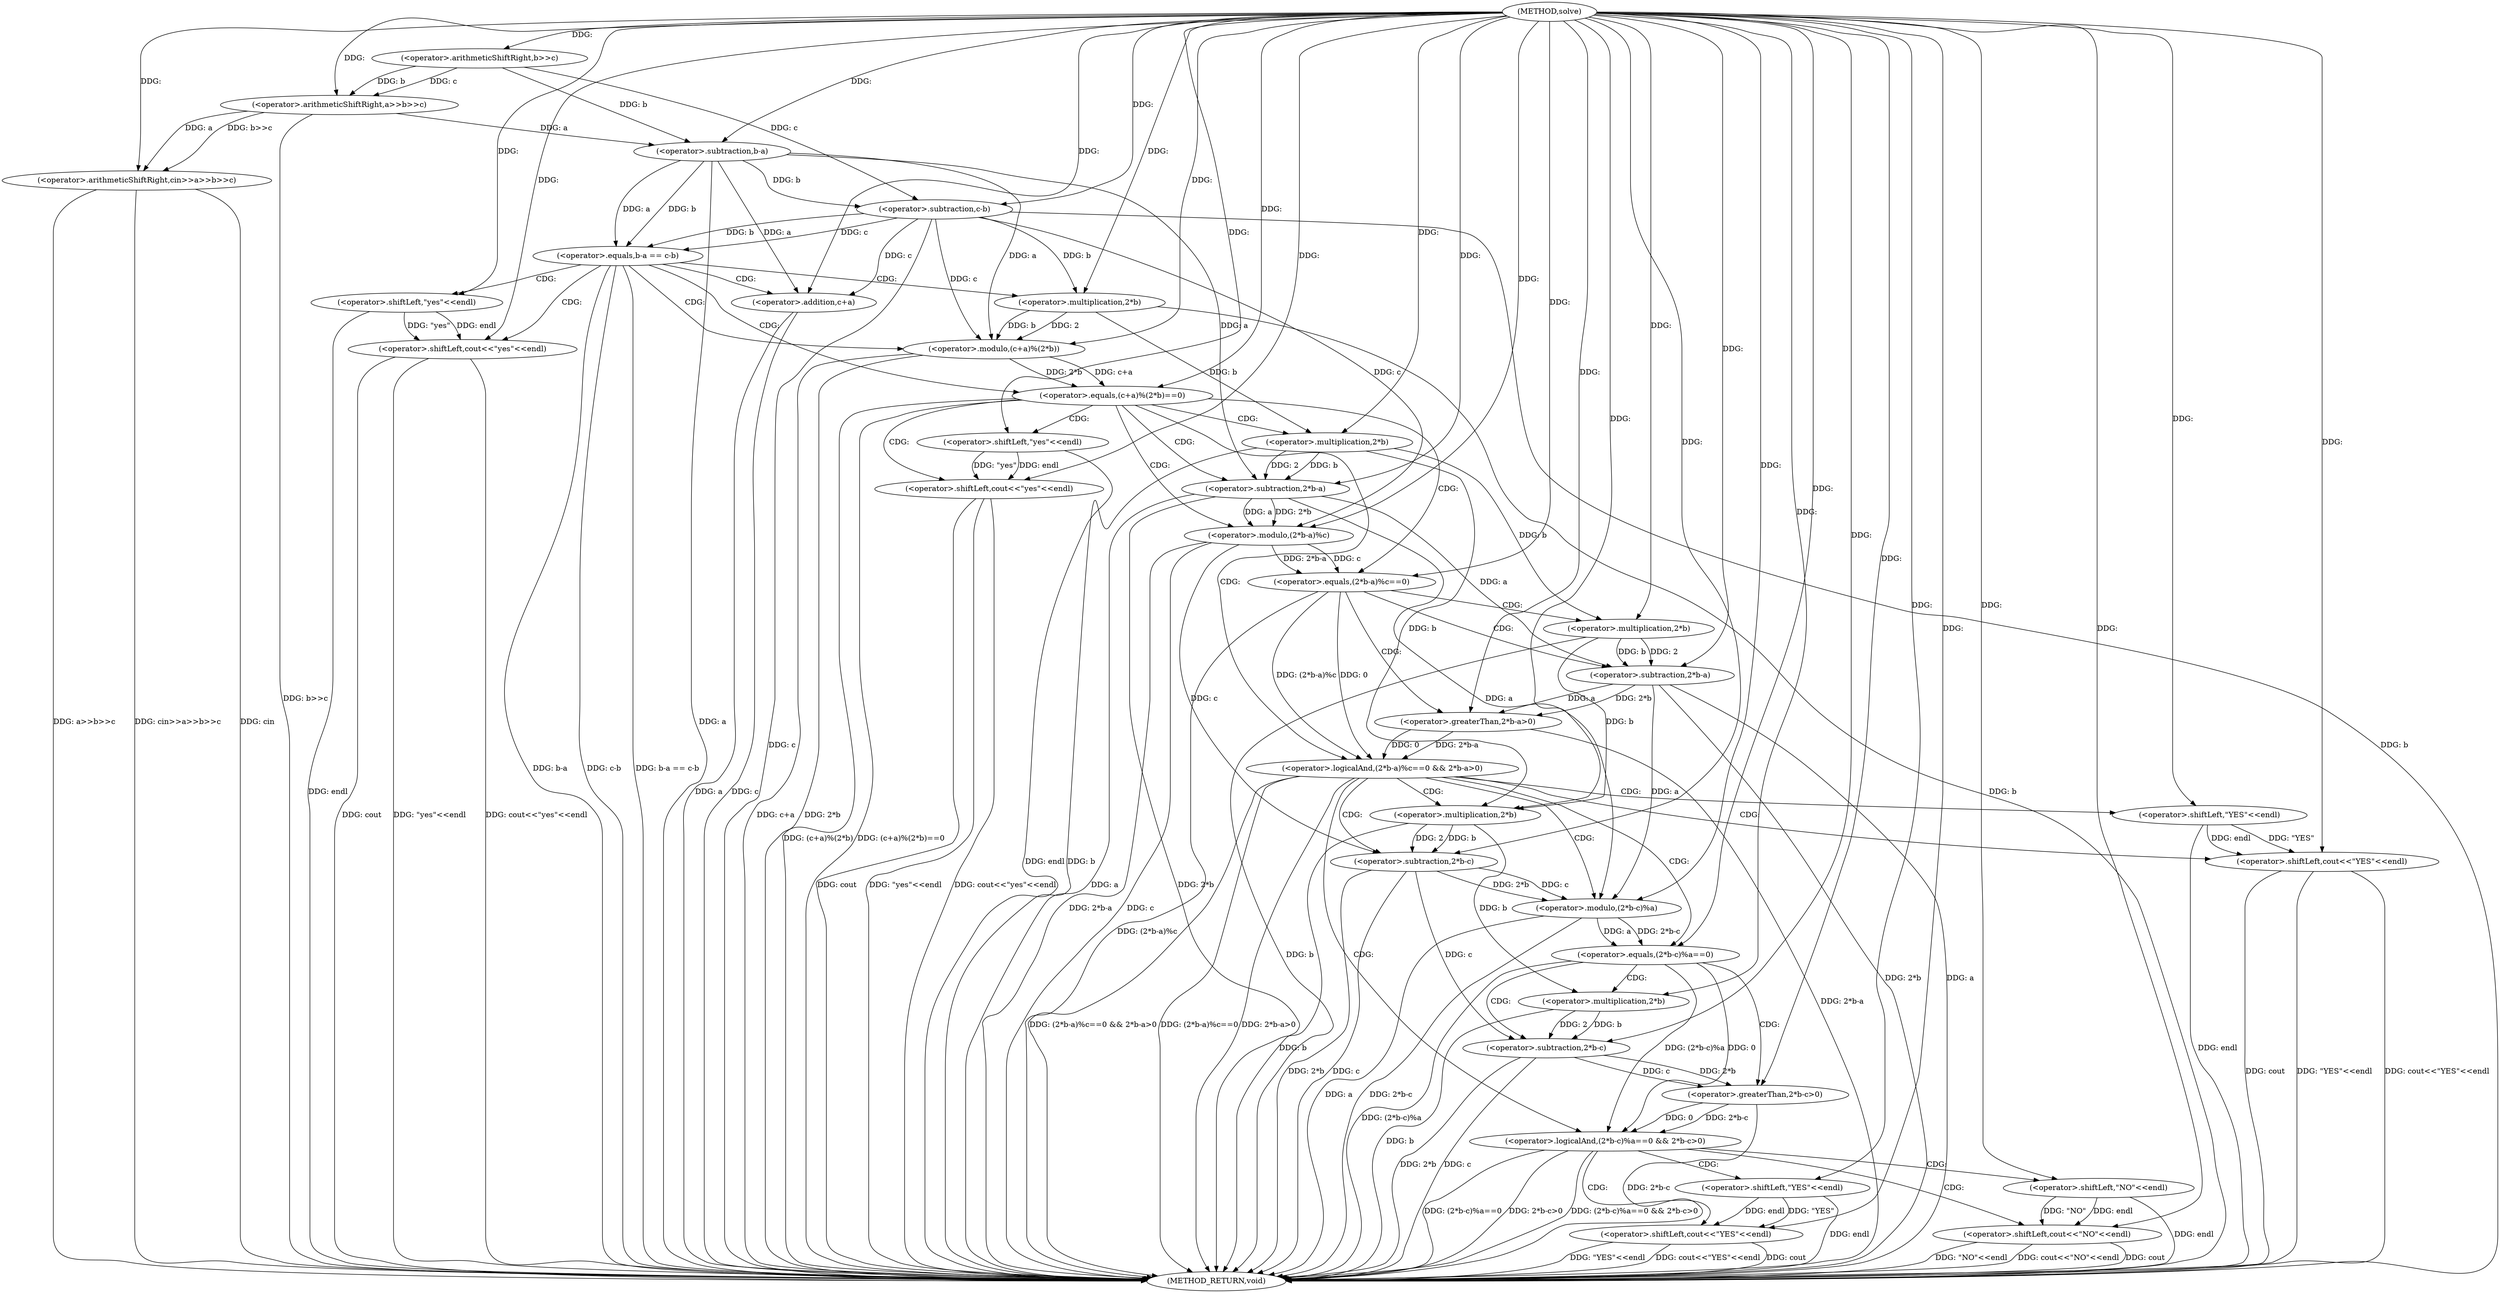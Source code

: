 digraph "solve" {  
"1000252" [label = "(METHOD,solve)" ]
"1000353" [label = "(METHOD_RETURN,void)" ]
"1000259" [label = "(<operator>.arithmeticShiftRight,cin>>a>>b>>c)" ]
"1000267" [label = "(<operator>.equals,b-a == c-b)" ]
"1000261" [label = "(<operator>.arithmeticShiftRight,a>>b>>c)" ]
"1000275" [label = "(<operator>.shiftLeft,cout<<\"yes\"<<endl)" ]
"1000263" [label = "(<operator>.arithmeticShiftRight,b>>c)" ]
"1000268" [label = "(<operator>.subtraction,b-a)" ]
"1000271" [label = "(<operator>.subtraction,c-b)" ]
"1000282" [label = "(<operator>.equals,(c+a)%(2*b)==0)" ]
"1000277" [label = "(<operator>.shiftLeft,\"yes\"<<endl)" ]
"1000292" [label = "(<operator>.shiftLeft,cout<<\"yes\"<<endl)" ]
"1000283" [label = "(<operator>.modulo,(c+a)%(2*b))" ]
"1000299" [label = "(<operator>.logicalAnd,(2*b-a)%c==0 && 2*b-a>0)" ]
"1000284" [label = "(<operator>.addition,c+a)" ]
"1000287" [label = "(<operator>.multiplication,2*b)" ]
"1000294" [label = "(<operator>.shiftLeft,\"yes\"<<endl)" ]
"1000317" [label = "(<operator>.shiftLeft,cout<<\"YES\"<<endl)" ]
"1000300" [label = "(<operator>.equals,(2*b-a)%c==0)" ]
"1000309" [label = "(<operator>.greaterThan,2*b-a>0)" ]
"1000324" [label = "(<operator>.logicalAnd,(2*b-c)%a==0 && 2*b-c>0)" ]
"1000301" [label = "(<operator>.modulo,(2*b-a)%c)" ]
"1000310" [label = "(<operator>.subtraction,2*b-a)" ]
"1000319" [label = "(<operator>.shiftLeft,\"YES\"<<endl)" ]
"1000342" [label = "(<operator>.shiftLeft,cout<<\"YES\"<<endl)" ]
"1000348" [label = "(<operator>.shiftLeft,cout<<\"NO\"<<endl)" ]
"1000302" [label = "(<operator>.subtraction,2*b-a)" ]
"1000311" [label = "(<operator>.multiplication,2*b)" ]
"1000325" [label = "(<operator>.equals,(2*b-c)%a==0)" ]
"1000334" [label = "(<operator>.greaterThan,2*b-c>0)" ]
"1000303" [label = "(<operator>.multiplication,2*b)" ]
"1000326" [label = "(<operator>.modulo,(2*b-c)%a)" ]
"1000335" [label = "(<operator>.subtraction,2*b-c)" ]
"1000344" [label = "(<operator>.shiftLeft,\"YES\"<<endl)" ]
"1000350" [label = "(<operator>.shiftLeft,\"NO\"<<endl)" ]
"1000327" [label = "(<operator>.subtraction,2*b-c)" ]
"1000336" [label = "(<operator>.multiplication,2*b)" ]
"1000328" [label = "(<operator>.multiplication,2*b)" ]
  "1000261" -> "1000353"  [ label = "DDG: b>>c"] 
  "1000259" -> "1000353"  [ label = "DDG: a>>b>>c"] 
  "1000259" -> "1000353"  [ label = "DDG: cin>>a>>b>>c"] 
  "1000268" -> "1000353"  [ label = "DDG: a"] 
  "1000267" -> "1000353"  [ label = "DDG: b-a"] 
  "1000271" -> "1000353"  [ label = "DDG: c"] 
  "1000271" -> "1000353"  [ label = "DDG: b"] 
  "1000267" -> "1000353"  [ label = "DDG: c-b"] 
  "1000267" -> "1000353"  [ label = "DDG: b-a == c-b"] 
  "1000284" -> "1000353"  [ label = "DDG: c"] 
  "1000284" -> "1000353"  [ label = "DDG: a"] 
  "1000283" -> "1000353"  [ label = "DDG: c+a"] 
  "1000287" -> "1000353"  [ label = "DDG: b"] 
  "1000283" -> "1000353"  [ label = "DDG: 2*b"] 
  "1000282" -> "1000353"  [ label = "DDG: (c+a)%(2*b)"] 
  "1000282" -> "1000353"  [ label = "DDG: (c+a)%(2*b)==0"] 
  "1000303" -> "1000353"  [ label = "DDG: b"] 
  "1000302" -> "1000353"  [ label = "DDG: 2*b"] 
  "1000302" -> "1000353"  [ label = "DDG: a"] 
  "1000301" -> "1000353"  [ label = "DDG: 2*b-a"] 
  "1000301" -> "1000353"  [ label = "DDG: c"] 
  "1000300" -> "1000353"  [ label = "DDG: (2*b-a)%c"] 
  "1000299" -> "1000353"  [ label = "DDG: (2*b-a)%c==0"] 
  "1000311" -> "1000353"  [ label = "DDG: b"] 
  "1000310" -> "1000353"  [ label = "DDG: 2*b"] 
  "1000310" -> "1000353"  [ label = "DDG: a"] 
  "1000309" -> "1000353"  [ label = "DDG: 2*b-a"] 
  "1000299" -> "1000353"  [ label = "DDG: 2*b-a>0"] 
  "1000299" -> "1000353"  [ label = "DDG: (2*b-a)%c==0 && 2*b-a>0"] 
  "1000328" -> "1000353"  [ label = "DDG: b"] 
  "1000327" -> "1000353"  [ label = "DDG: 2*b"] 
  "1000327" -> "1000353"  [ label = "DDG: c"] 
  "1000326" -> "1000353"  [ label = "DDG: 2*b-c"] 
  "1000326" -> "1000353"  [ label = "DDG: a"] 
  "1000325" -> "1000353"  [ label = "DDG: (2*b-c)%a"] 
  "1000324" -> "1000353"  [ label = "DDG: (2*b-c)%a==0"] 
  "1000336" -> "1000353"  [ label = "DDG: b"] 
  "1000335" -> "1000353"  [ label = "DDG: 2*b"] 
  "1000335" -> "1000353"  [ label = "DDG: c"] 
  "1000334" -> "1000353"  [ label = "DDG: 2*b-c"] 
  "1000324" -> "1000353"  [ label = "DDG: 2*b-c>0"] 
  "1000324" -> "1000353"  [ label = "DDG: (2*b-c)%a==0 && 2*b-c>0"] 
  "1000348" -> "1000353"  [ label = "DDG: cout"] 
  "1000350" -> "1000353"  [ label = "DDG: endl"] 
  "1000348" -> "1000353"  [ label = "DDG: \"NO\"<<endl"] 
  "1000348" -> "1000353"  [ label = "DDG: cout<<\"NO\"<<endl"] 
  "1000342" -> "1000353"  [ label = "DDG: cout"] 
  "1000344" -> "1000353"  [ label = "DDG: endl"] 
  "1000342" -> "1000353"  [ label = "DDG: \"YES\"<<endl"] 
  "1000342" -> "1000353"  [ label = "DDG: cout<<\"YES\"<<endl"] 
  "1000317" -> "1000353"  [ label = "DDG: cout"] 
  "1000319" -> "1000353"  [ label = "DDG: endl"] 
  "1000317" -> "1000353"  [ label = "DDG: \"YES\"<<endl"] 
  "1000317" -> "1000353"  [ label = "DDG: cout<<\"YES\"<<endl"] 
  "1000292" -> "1000353"  [ label = "DDG: cout"] 
  "1000294" -> "1000353"  [ label = "DDG: endl"] 
  "1000292" -> "1000353"  [ label = "DDG: \"yes\"<<endl"] 
  "1000292" -> "1000353"  [ label = "DDG: cout<<\"yes\"<<endl"] 
  "1000275" -> "1000353"  [ label = "DDG: cout"] 
  "1000277" -> "1000353"  [ label = "DDG: endl"] 
  "1000275" -> "1000353"  [ label = "DDG: \"yes\"<<endl"] 
  "1000275" -> "1000353"  [ label = "DDG: cout<<\"yes\"<<endl"] 
  "1000259" -> "1000353"  [ label = "DDG: cin"] 
  "1000252" -> "1000259"  [ label = "DDG: "] 
  "1000261" -> "1000259"  [ label = "DDG: b>>c"] 
  "1000261" -> "1000259"  [ label = "DDG: a"] 
  "1000252" -> "1000261"  [ label = "DDG: "] 
  "1000263" -> "1000261"  [ label = "DDG: c"] 
  "1000263" -> "1000261"  [ label = "DDG: b"] 
  "1000268" -> "1000267"  [ label = "DDG: b"] 
  "1000268" -> "1000267"  [ label = "DDG: a"] 
  "1000271" -> "1000267"  [ label = "DDG: b"] 
  "1000271" -> "1000267"  [ label = "DDG: c"] 
  "1000252" -> "1000263"  [ label = "DDG: "] 
  "1000263" -> "1000268"  [ label = "DDG: b"] 
  "1000252" -> "1000268"  [ label = "DDG: "] 
  "1000261" -> "1000268"  [ label = "DDG: a"] 
  "1000263" -> "1000271"  [ label = "DDG: c"] 
  "1000252" -> "1000271"  [ label = "DDG: "] 
  "1000268" -> "1000271"  [ label = "DDG: b"] 
  "1000252" -> "1000275"  [ label = "DDG: "] 
  "1000277" -> "1000275"  [ label = "DDG: \"yes\""] 
  "1000277" -> "1000275"  [ label = "DDG: endl"] 
  "1000252" -> "1000277"  [ label = "DDG: "] 
  "1000283" -> "1000282"  [ label = "DDG: 2*b"] 
  "1000283" -> "1000282"  [ label = "DDG: c+a"] 
  "1000252" -> "1000282"  [ label = "DDG: "] 
  "1000268" -> "1000283"  [ label = "DDG: a"] 
  "1000252" -> "1000283"  [ label = "DDG: "] 
  "1000271" -> "1000283"  [ label = "DDG: c"] 
  "1000287" -> "1000283"  [ label = "DDG: 2"] 
  "1000287" -> "1000283"  [ label = "DDG: b"] 
  "1000252" -> "1000292"  [ label = "DDG: "] 
  "1000294" -> "1000292"  [ label = "DDG: \"yes\""] 
  "1000294" -> "1000292"  [ label = "DDG: endl"] 
  "1000271" -> "1000284"  [ label = "DDG: c"] 
  "1000252" -> "1000284"  [ label = "DDG: "] 
  "1000268" -> "1000284"  [ label = "DDG: a"] 
  "1000252" -> "1000287"  [ label = "DDG: "] 
  "1000271" -> "1000287"  [ label = "DDG: b"] 
  "1000252" -> "1000294"  [ label = "DDG: "] 
  "1000300" -> "1000299"  [ label = "DDG: 0"] 
  "1000300" -> "1000299"  [ label = "DDG: (2*b-a)%c"] 
  "1000309" -> "1000299"  [ label = "DDG: 2*b-a"] 
  "1000309" -> "1000299"  [ label = "DDG: 0"] 
  "1000301" -> "1000300"  [ label = "DDG: 2*b-a"] 
  "1000301" -> "1000300"  [ label = "DDG: c"] 
  "1000252" -> "1000300"  [ label = "DDG: "] 
  "1000310" -> "1000309"  [ label = "DDG: a"] 
  "1000310" -> "1000309"  [ label = "DDG: 2*b"] 
  "1000252" -> "1000309"  [ label = "DDG: "] 
  "1000252" -> "1000317"  [ label = "DDG: "] 
  "1000319" -> "1000317"  [ label = "DDG: \"YES\""] 
  "1000319" -> "1000317"  [ label = "DDG: endl"] 
  "1000302" -> "1000301"  [ label = "DDG: 2*b"] 
  "1000302" -> "1000301"  [ label = "DDG: a"] 
  "1000252" -> "1000301"  [ label = "DDG: "] 
  "1000271" -> "1000301"  [ label = "DDG: c"] 
  "1000311" -> "1000310"  [ label = "DDG: 2"] 
  "1000311" -> "1000310"  [ label = "DDG: b"] 
  "1000302" -> "1000310"  [ label = "DDG: a"] 
  "1000252" -> "1000310"  [ label = "DDG: "] 
  "1000252" -> "1000319"  [ label = "DDG: "] 
  "1000325" -> "1000324"  [ label = "DDG: 0"] 
  "1000325" -> "1000324"  [ label = "DDG: (2*b-c)%a"] 
  "1000334" -> "1000324"  [ label = "DDG: 0"] 
  "1000334" -> "1000324"  [ label = "DDG: 2*b-c"] 
  "1000303" -> "1000302"  [ label = "DDG: b"] 
  "1000303" -> "1000302"  [ label = "DDG: 2"] 
  "1000252" -> "1000302"  [ label = "DDG: "] 
  "1000268" -> "1000302"  [ label = "DDG: a"] 
  "1000252" -> "1000311"  [ label = "DDG: "] 
  "1000303" -> "1000311"  [ label = "DDG: b"] 
  "1000326" -> "1000325"  [ label = "DDG: a"] 
  "1000326" -> "1000325"  [ label = "DDG: 2*b-c"] 
  "1000252" -> "1000325"  [ label = "DDG: "] 
  "1000335" -> "1000334"  [ label = "DDG: 2*b"] 
  "1000335" -> "1000334"  [ label = "DDG: c"] 
  "1000252" -> "1000334"  [ label = "DDG: "] 
  "1000252" -> "1000342"  [ label = "DDG: "] 
  "1000344" -> "1000342"  [ label = "DDG: \"YES\""] 
  "1000344" -> "1000342"  [ label = "DDG: endl"] 
  "1000252" -> "1000348"  [ label = "DDG: "] 
  "1000350" -> "1000348"  [ label = "DDG: endl"] 
  "1000350" -> "1000348"  [ label = "DDG: \"NO\""] 
  "1000252" -> "1000303"  [ label = "DDG: "] 
  "1000287" -> "1000303"  [ label = "DDG: b"] 
  "1000327" -> "1000326"  [ label = "DDG: 2*b"] 
  "1000327" -> "1000326"  [ label = "DDG: c"] 
  "1000302" -> "1000326"  [ label = "DDG: a"] 
  "1000310" -> "1000326"  [ label = "DDG: a"] 
  "1000252" -> "1000326"  [ label = "DDG: "] 
  "1000336" -> "1000335"  [ label = "DDG: 2"] 
  "1000336" -> "1000335"  [ label = "DDG: b"] 
  "1000327" -> "1000335"  [ label = "DDG: c"] 
  "1000252" -> "1000335"  [ label = "DDG: "] 
  "1000252" -> "1000344"  [ label = "DDG: "] 
  "1000252" -> "1000350"  [ label = "DDG: "] 
  "1000328" -> "1000327"  [ label = "DDG: 2"] 
  "1000328" -> "1000327"  [ label = "DDG: b"] 
  "1000301" -> "1000327"  [ label = "DDG: c"] 
  "1000252" -> "1000327"  [ label = "DDG: "] 
  "1000252" -> "1000336"  [ label = "DDG: "] 
  "1000328" -> "1000336"  [ label = "DDG: b"] 
  "1000252" -> "1000328"  [ label = "DDG: "] 
  "1000303" -> "1000328"  [ label = "DDG: b"] 
  "1000311" -> "1000328"  [ label = "DDG: b"] 
  "1000267" -> "1000277"  [ label = "CDG: "] 
  "1000267" -> "1000283"  [ label = "CDG: "] 
  "1000267" -> "1000282"  [ label = "CDG: "] 
  "1000267" -> "1000284"  [ label = "CDG: "] 
  "1000267" -> "1000287"  [ label = "CDG: "] 
  "1000267" -> "1000275"  [ label = "CDG: "] 
  "1000282" -> "1000294"  [ label = "CDG: "] 
  "1000282" -> "1000303"  [ label = "CDG: "] 
  "1000282" -> "1000302"  [ label = "CDG: "] 
  "1000282" -> "1000299"  [ label = "CDG: "] 
  "1000282" -> "1000300"  [ label = "CDG: "] 
  "1000282" -> "1000301"  [ label = "CDG: "] 
  "1000282" -> "1000292"  [ label = "CDG: "] 
  "1000299" -> "1000324"  [ label = "CDG: "] 
  "1000299" -> "1000328"  [ label = "CDG: "] 
  "1000299" -> "1000326"  [ label = "CDG: "] 
  "1000299" -> "1000319"  [ label = "CDG: "] 
  "1000299" -> "1000327"  [ label = "CDG: "] 
  "1000299" -> "1000325"  [ label = "CDG: "] 
  "1000299" -> "1000317"  [ label = "CDG: "] 
  "1000300" -> "1000310"  [ label = "CDG: "] 
  "1000300" -> "1000309"  [ label = "CDG: "] 
  "1000300" -> "1000311"  [ label = "CDG: "] 
  "1000324" -> "1000342"  [ label = "CDG: "] 
  "1000324" -> "1000350"  [ label = "CDG: "] 
  "1000324" -> "1000344"  [ label = "CDG: "] 
  "1000324" -> "1000348"  [ label = "CDG: "] 
  "1000325" -> "1000335"  [ label = "CDG: "] 
  "1000325" -> "1000336"  [ label = "CDG: "] 
  "1000325" -> "1000334"  [ label = "CDG: "] 
}
